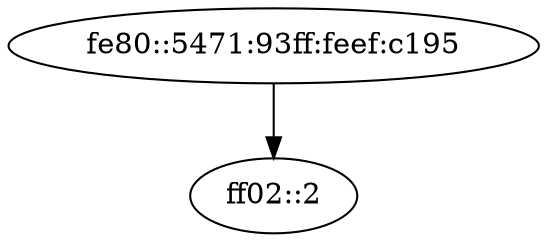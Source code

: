 digraph NWTraffic_update {
    "fe80::5471:93ff:feef:c195" [degree = 1, in_degree = 0, out_degree = 1, activity_score = 0.10, total_connections = 1];
    "ff02::2" [degree = 1, in_degree = 1, out_degree = 0, activity_score = 0.10, total_connections = 1];
    "fe80::5471:93ff:feef:c195" -> "ff02::2" [protocol_UNKNOWN = 0.00,protocol_TCP = 0.00,protocol_UDP = 0.00,protocol_ICMP = 1.00,timestamp_sin = -0.49,timestamp_cos = -0.87,src_port_type = 0.00,dst_port_type = 0.00,conn_state_successful = 0.00,conn_state_rejected_reset = 0.00,conn_state_partial = 0.00,conn_state_suspicious = 0.00,conn_state_other = 1.00,local_orig = 1.00,local_resp = 0.00,history_length = 0.10,orig_bytes = 0.25,resp_bytes = 0.00,orig_pkts = 0.12,resp_pkts = 0.00,orig_ip_bytes = 0.39,resp_ip_bytes = 0.00,service_HTTP = 0.00,service_FTP = 0.00,service_SSH = 0.00,service_DNS = 0.00,service_UNKNOWN = 1.00];
}
